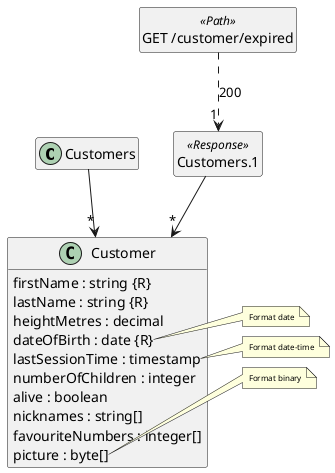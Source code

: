@startuml
hide <<Path>> circle
hide <<Response>> circle
hide <<Parameter>> circle
hide empty methods
hide empty fields
set namespaceSeparator none

class "Customers" as Customers {
}

class "Customer" as Customer {
  {field} firstName : string {R}
  {field} lastName : string {R}
  {field} heightMetres : decimal
  {field} dateOfBirth : date {R}
  {field} lastSessionTime : timestamp
  {field} numberOfChildren : integer
  {field} alive : boolean
  {field} nicknames : string[]
  {field} favouriteNumbers : integer[]
  {field} picture : byte[]
}
note right of Customer::"dateOfBirth"
	<size:8>Format date</size>
end note
note right of Customer::"lastSessionTime"
	<size:8>Format date-time</size>
end note
note right of Customer::"picture"
	<size:8>Format binary</size>
end note

class "Customers.1" as Customers.1 <<Response>> {
}

class "GET /customer/expired" as GET_/customer/expired <<Path>> {
}

"Customers" --> "*" "Customer"

"Customers.1" --> "*" "Customer"

"GET_/customer/expired" ..> "1" "Customers.1"  :  "200"

@enduml